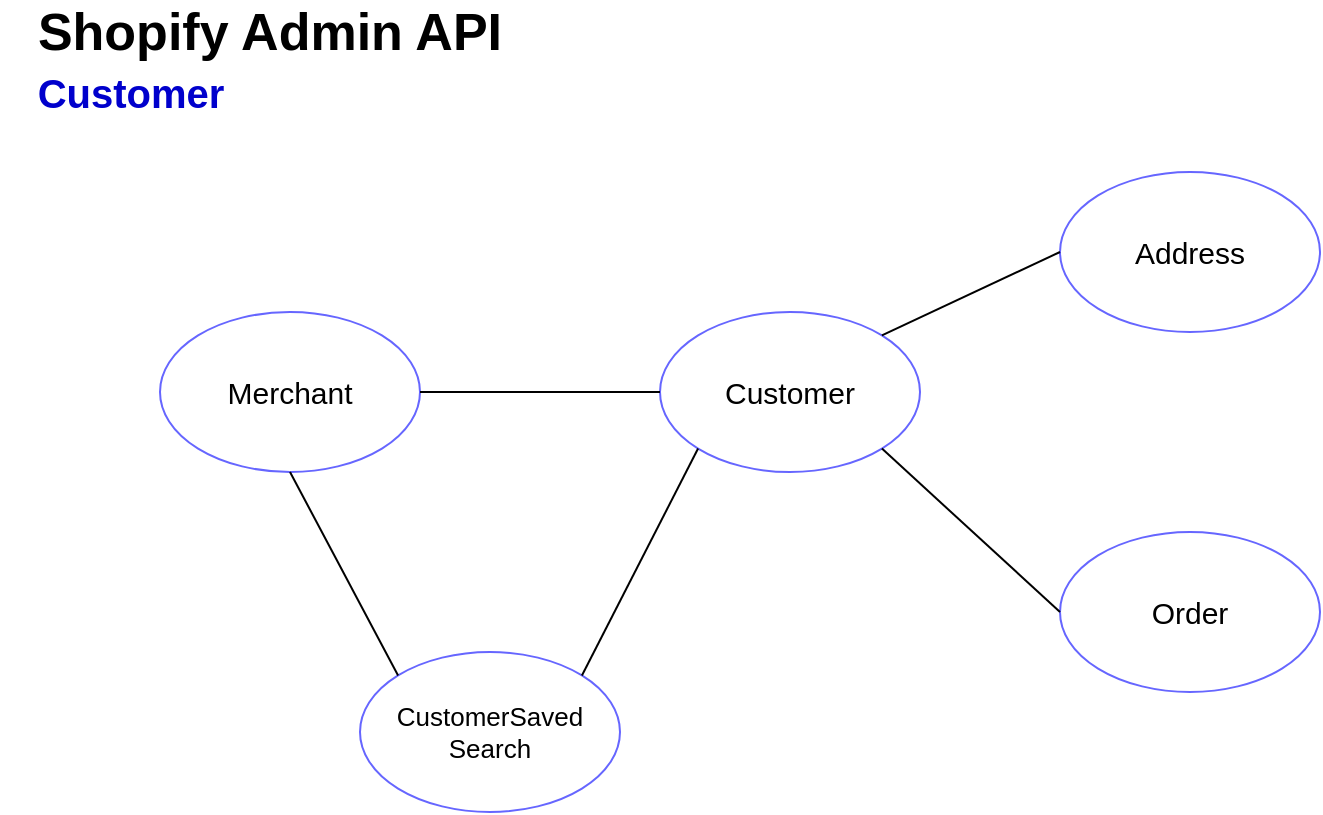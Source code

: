 <mxfile version="14.9.6" type="device"><diagram id="eA3xwTKfmeqH4-1-yiC7" name="Página-1"><mxGraphModel dx="1038" dy="607" grid="1" gridSize="10" guides="1" tooltips="1" connect="1" arrows="1" fold="1" page="1" pageScale="1" pageWidth="827" pageHeight="1169" math="0" shadow="0"><root><mxCell id="0"/><mxCell id="1" parent="0"/><mxCell id="TxZHL4k5I0qRuDv0Xp-E-38" value="&lt;font style=&quot;font-size: 26px&quot;&gt;&lt;b&gt;Shopify Admin API&lt;/b&gt;&lt;/font&gt;" style="text;html=1;strokeColor=none;fillColor=none;align=center;verticalAlign=middle;whiteSpace=wrap;rounded=0;" parent="1" vertex="1"><mxGeometry x="10" y="20" width="270" height="20" as="geometry"/></mxCell><mxCell id="TxZHL4k5I0qRuDv0Xp-E-39" value="&lt;font size=&quot;1&quot; color=&quot;#0000cc&quot;&gt;&lt;b style=&quot;font-size: 20px&quot;&gt;Customer&lt;/b&gt;&lt;/font&gt;" style="text;html=1;strokeColor=none;fillColor=none;align=center;verticalAlign=middle;whiteSpace=wrap;rounded=0;" parent="1" vertex="1"><mxGeometry x="23" y="50" width="105" height="20" as="geometry"/></mxCell><mxCell id="Up8fG_NX2unyQtNLQ7rR-1" value="&lt;span style=&quot;font-size: 15px&quot;&gt;Merchant&lt;/span&gt;" style="ellipse;whiteSpace=wrap;html=1;strokeColor=#6666FF;" parent="1" vertex="1"><mxGeometry x="90" y="170" width="130" height="80" as="geometry"/></mxCell><mxCell id="Up8fG_NX2unyQtNLQ7rR-2" value="&lt;span style=&quot;font-size: 13px&quot;&gt;CustomerSaved&lt;br&gt;Search&lt;/span&gt;" style="ellipse;whiteSpace=wrap;html=1;strokeColor=#6666FF;" parent="1" vertex="1"><mxGeometry x="190" y="340" width="130" height="80" as="geometry"/></mxCell><mxCell id="Up8fG_NX2unyQtNLQ7rR-3" value="&lt;span style=&quot;font-size: 15px&quot;&gt;Address&lt;/span&gt;" style="ellipse;whiteSpace=wrap;html=1;strokeColor=#6666FF;" parent="1" vertex="1"><mxGeometry x="540" y="100" width="130" height="80" as="geometry"/></mxCell><mxCell id="Up8fG_NX2unyQtNLQ7rR-4" value="&lt;span style=&quot;font-size: 15px&quot;&gt;Customer&lt;/span&gt;" style="ellipse;whiteSpace=wrap;html=1;strokeColor=#6666FF;" parent="1" vertex="1"><mxGeometry x="340" y="170" width="130" height="80" as="geometry"/></mxCell><mxCell id="Up8fG_NX2unyQtNLQ7rR-5" value="&lt;span style=&quot;font-size: 15px&quot;&gt;Order&lt;/span&gt;" style="ellipse;whiteSpace=wrap;html=1;strokeColor=#6666FF;" parent="1" vertex="1"><mxGeometry x="540" y="280" width="130" height="80" as="geometry"/></mxCell><mxCell id="Up8fG_NX2unyQtNLQ7rR-7" value="" style="endArrow=none;html=1;exitX=1;exitY=1;exitDx=0;exitDy=0;entryX=0;entryY=0.5;entryDx=0;entryDy=0;" parent="1" source="Up8fG_NX2unyQtNLQ7rR-4" target="Up8fG_NX2unyQtNLQ7rR-5" edge="1"><mxGeometry width="50" height="50" relative="1" as="geometry"><mxPoint x="435" y="240" as="sourcePoint"/><mxPoint x="500" y="290" as="targetPoint"/></mxGeometry></mxCell><mxCell id="Up8fG_NX2unyQtNLQ7rR-8" value="" style="endArrow=none;html=1;exitX=1;exitY=0;exitDx=0;exitDy=0;entryX=0;entryY=0.5;entryDx=0;entryDy=0;" parent="1" source="Up8fG_NX2unyQtNLQ7rR-4" target="Up8fG_NX2unyQtNLQ7rR-3" edge="1"><mxGeometry width="50" height="50" relative="1" as="geometry"><mxPoint x="520" y="240" as="sourcePoint"/><mxPoint x="570" y="190" as="targetPoint"/></mxGeometry></mxCell><mxCell id="Up8fG_NX2unyQtNLQ7rR-9" value="" style="endArrow=none;html=1;exitX=1;exitY=0;exitDx=0;exitDy=0;entryX=0;entryY=1;entryDx=0;entryDy=0;" parent="1" source="Up8fG_NX2unyQtNLQ7rR-2" target="Up8fG_NX2unyQtNLQ7rR-4" edge="1"><mxGeometry width="50" height="50" relative="1" as="geometry"><mxPoint x="430" y="430" as="sourcePoint"/><mxPoint x="480" y="380" as="targetPoint"/></mxGeometry></mxCell><mxCell id="Up8fG_NX2unyQtNLQ7rR-10" value="" style="endArrow=none;html=1;entryX=0.5;entryY=1;entryDx=0;entryDy=0;exitX=0;exitY=0;exitDx=0;exitDy=0;" parent="1" source="Up8fG_NX2unyQtNLQ7rR-2" target="Up8fG_NX2unyQtNLQ7rR-1" edge="1"><mxGeometry width="50" height="50" relative="1" as="geometry"><mxPoint x="180" y="340" as="sourcePoint"/><mxPoint x="230" y="290" as="targetPoint"/></mxGeometry></mxCell><mxCell id="Up8fG_NX2unyQtNLQ7rR-11" value="" style="endArrow=none;html=1;exitX=1;exitY=0.5;exitDx=0;exitDy=0;entryX=0;entryY=0.5;entryDx=0;entryDy=0;" parent="1" source="Up8fG_NX2unyQtNLQ7rR-1" target="Up8fG_NX2unyQtNLQ7rR-4" edge="1"><mxGeometry width="50" height="50" relative="1" as="geometry"><mxPoint x="250" y="200" as="sourcePoint"/><mxPoint x="300" y="150" as="targetPoint"/></mxGeometry></mxCell></root></mxGraphModel></diagram></mxfile>